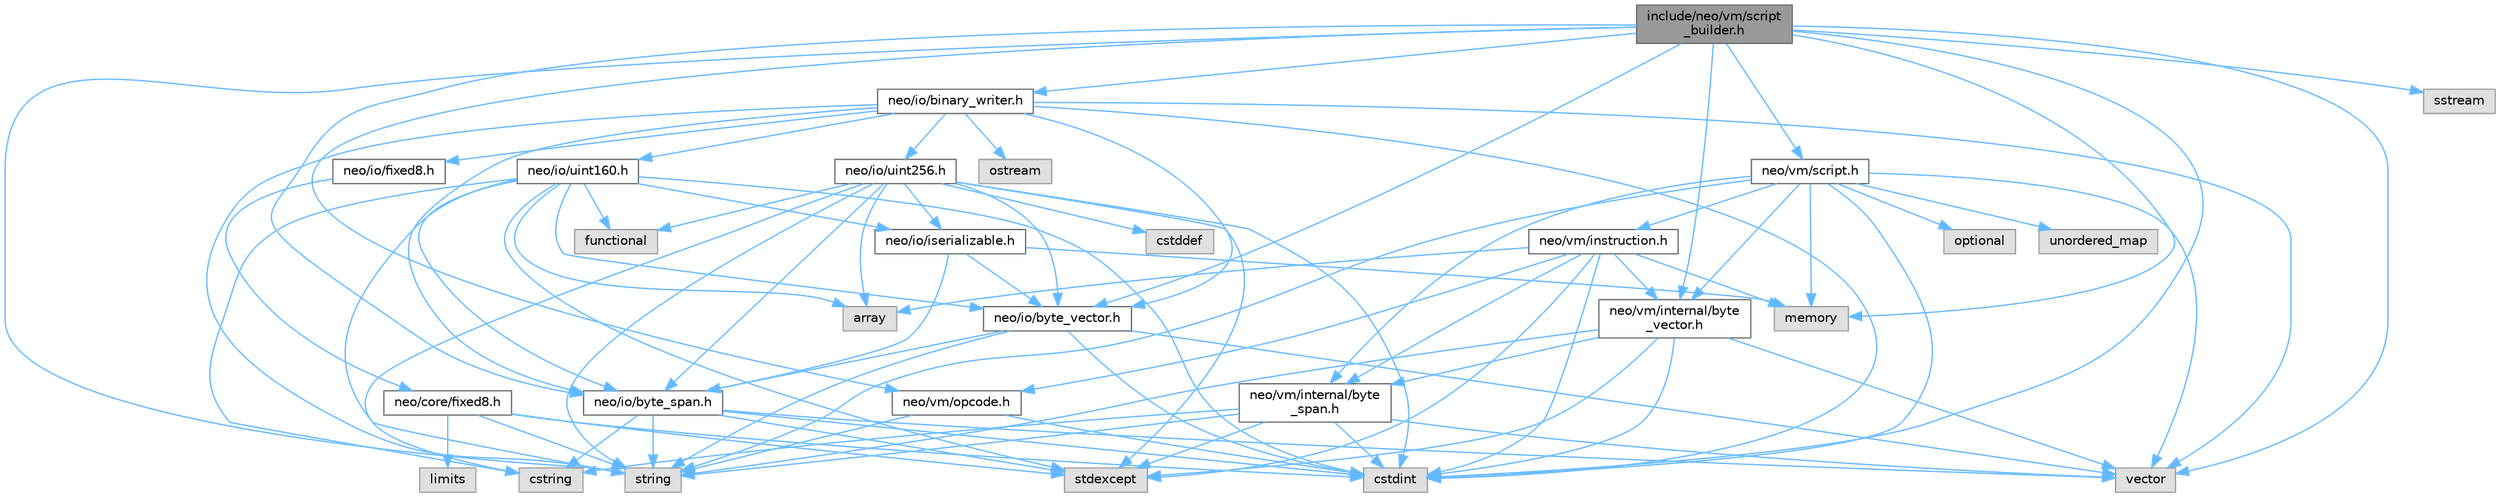 digraph "include/neo/vm/script_builder.h"
{
 // LATEX_PDF_SIZE
  bgcolor="transparent";
  edge [fontname=Helvetica,fontsize=10,labelfontname=Helvetica,labelfontsize=10];
  node [fontname=Helvetica,fontsize=10,shape=box,height=0.2,width=0.4];
  Node1 [id="Node000001",label="include/neo/vm/script\l_builder.h",height=0.2,width=0.4,color="gray40", fillcolor="grey60", style="filled", fontcolor="black",tooltip=" "];
  Node1 -> Node2 [id="edge85_Node000001_Node000002",color="steelblue1",style="solid",tooltip=" "];
  Node2 [id="Node000002",label="neo/io/binary_writer.h",height=0.2,width=0.4,color="grey40", fillcolor="white", style="filled",URL="$binary__writer_8h.html",tooltip=" "];
  Node2 -> Node3 [id="edge86_Node000002_Node000003",color="steelblue1",style="solid",tooltip=" "];
  Node3 [id="Node000003",label="neo/io/byte_span.h",height=0.2,width=0.4,color="grey40", fillcolor="white", style="filled",URL="$io_2byte__span_8h.html",tooltip=" "];
  Node3 -> Node4 [id="edge87_Node000003_Node000004",color="steelblue1",style="solid",tooltip=" "];
  Node4 [id="Node000004",label="cstdint",height=0.2,width=0.4,color="grey60", fillcolor="#E0E0E0", style="filled",tooltip=" "];
  Node3 -> Node5 [id="edge88_Node000003_Node000005",color="steelblue1",style="solid",tooltip=" "];
  Node5 [id="Node000005",label="cstring",height=0.2,width=0.4,color="grey60", fillcolor="#E0E0E0", style="filled",tooltip=" "];
  Node3 -> Node6 [id="edge89_Node000003_Node000006",color="steelblue1",style="solid",tooltip=" "];
  Node6 [id="Node000006",label="stdexcept",height=0.2,width=0.4,color="grey60", fillcolor="#E0E0E0", style="filled",tooltip=" "];
  Node3 -> Node7 [id="edge90_Node000003_Node000007",color="steelblue1",style="solid",tooltip=" "];
  Node7 [id="Node000007",label="string",height=0.2,width=0.4,color="grey60", fillcolor="#E0E0E0", style="filled",tooltip=" "];
  Node3 -> Node8 [id="edge91_Node000003_Node000008",color="steelblue1",style="solid",tooltip=" "];
  Node8 [id="Node000008",label="vector",height=0.2,width=0.4,color="grey60", fillcolor="#E0E0E0", style="filled",tooltip=" "];
  Node2 -> Node9 [id="edge92_Node000002_Node000009",color="steelblue1",style="solid",tooltip=" "];
  Node9 [id="Node000009",label="neo/io/byte_vector.h",height=0.2,width=0.4,color="grey40", fillcolor="white", style="filled",URL="$io_2byte__vector_8h.html",tooltip=" "];
  Node9 -> Node3 [id="edge93_Node000009_Node000003",color="steelblue1",style="solid",tooltip=" "];
  Node9 -> Node4 [id="edge94_Node000009_Node000004",color="steelblue1",style="solid",tooltip=" "];
  Node9 -> Node7 [id="edge95_Node000009_Node000007",color="steelblue1",style="solid",tooltip=" "];
  Node9 -> Node8 [id="edge96_Node000009_Node000008",color="steelblue1",style="solid",tooltip=" "];
  Node2 -> Node10 [id="edge97_Node000002_Node000010",color="steelblue1",style="solid",tooltip=" "];
  Node10 [id="Node000010",label="neo/io/fixed8.h",height=0.2,width=0.4,color="grey40", fillcolor="white", style="filled",URL="$io_2fixed8_8h.html",tooltip=" "];
  Node10 -> Node11 [id="edge98_Node000010_Node000011",color="steelblue1",style="solid",tooltip=" "];
  Node11 [id="Node000011",label="neo/core/fixed8.h",height=0.2,width=0.4,color="grey40", fillcolor="white", style="filled",URL="$core_2fixed8_8h.html",tooltip=" "];
  Node11 -> Node4 [id="edge99_Node000011_Node000004",color="steelblue1",style="solid",tooltip=" "];
  Node11 -> Node12 [id="edge100_Node000011_Node000012",color="steelblue1",style="solid",tooltip=" "];
  Node12 [id="Node000012",label="limits",height=0.2,width=0.4,color="grey60", fillcolor="#E0E0E0", style="filled",tooltip=" "];
  Node11 -> Node6 [id="edge101_Node000011_Node000006",color="steelblue1",style="solid",tooltip=" "];
  Node11 -> Node7 [id="edge102_Node000011_Node000007",color="steelblue1",style="solid",tooltip=" "];
  Node2 -> Node13 [id="edge103_Node000002_Node000013",color="steelblue1",style="solid",tooltip=" "];
  Node13 [id="Node000013",label="neo/io/uint160.h",height=0.2,width=0.4,color="grey40", fillcolor="white", style="filled",URL="$uint160_8h.html",tooltip=" "];
  Node13 -> Node3 [id="edge104_Node000013_Node000003",color="steelblue1",style="solid",tooltip=" "];
  Node13 -> Node9 [id="edge105_Node000013_Node000009",color="steelblue1",style="solid",tooltip=" "];
  Node13 -> Node14 [id="edge106_Node000013_Node000014",color="steelblue1",style="solid",tooltip=" "];
  Node14 [id="Node000014",label="neo/io/iserializable.h",height=0.2,width=0.4,color="grey40", fillcolor="white", style="filled",URL="$iserializable_8h.html",tooltip=" "];
  Node14 -> Node3 [id="edge107_Node000014_Node000003",color="steelblue1",style="solid",tooltip=" "];
  Node14 -> Node9 [id="edge108_Node000014_Node000009",color="steelblue1",style="solid",tooltip=" "];
  Node14 -> Node15 [id="edge109_Node000014_Node000015",color="steelblue1",style="solid",tooltip=" "];
  Node15 [id="Node000015",label="memory",height=0.2,width=0.4,color="grey60", fillcolor="#E0E0E0", style="filled",tooltip=" "];
  Node13 -> Node16 [id="edge110_Node000013_Node000016",color="steelblue1",style="solid",tooltip=" "];
  Node16 [id="Node000016",label="array",height=0.2,width=0.4,color="grey60", fillcolor="#E0E0E0", style="filled",tooltip=" "];
  Node13 -> Node4 [id="edge111_Node000013_Node000004",color="steelblue1",style="solid",tooltip=" "];
  Node13 -> Node5 [id="edge112_Node000013_Node000005",color="steelblue1",style="solid",tooltip=" "];
  Node13 -> Node17 [id="edge113_Node000013_Node000017",color="steelblue1",style="solid",tooltip=" "];
  Node17 [id="Node000017",label="functional",height=0.2,width=0.4,color="grey60", fillcolor="#E0E0E0", style="filled",tooltip=" "];
  Node13 -> Node6 [id="edge114_Node000013_Node000006",color="steelblue1",style="solid",tooltip=" "];
  Node13 -> Node7 [id="edge115_Node000013_Node000007",color="steelblue1",style="solid",tooltip=" "];
  Node2 -> Node18 [id="edge116_Node000002_Node000018",color="steelblue1",style="solid",tooltip=" "];
  Node18 [id="Node000018",label="neo/io/uint256.h",height=0.2,width=0.4,color="grey40", fillcolor="white", style="filled",URL="$uint256_8h.html",tooltip=" "];
  Node18 -> Node3 [id="edge117_Node000018_Node000003",color="steelblue1",style="solid",tooltip=" "];
  Node18 -> Node9 [id="edge118_Node000018_Node000009",color="steelblue1",style="solid",tooltip=" "];
  Node18 -> Node14 [id="edge119_Node000018_Node000014",color="steelblue1",style="solid",tooltip=" "];
  Node18 -> Node16 [id="edge120_Node000018_Node000016",color="steelblue1",style="solid",tooltip=" "];
  Node18 -> Node19 [id="edge121_Node000018_Node000019",color="steelblue1",style="solid",tooltip=" "];
  Node19 [id="Node000019",label="cstddef",height=0.2,width=0.4,color="grey60", fillcolor="#E0E0E0", style="filled",tooltip=" "];
  Node18 -> Node4 [id="edge122_Node000018_Node000004",color="steelblue1",style="solid",tooltip=" "];
  Node18 -> Node5 [id="edge123_Node000018_Node000005",color="steelblue1",style="solid",tooltip=" "];
  Node18 -> Node17 [id="edge124_Node000018_Node000017",color="steelblue1",style="solid",tooltip=" "];
  Node18 -> Node6 [id="edge125_Node000018_Node000006",color="steelblue1",style="solid",tooltip=" "];
  Node18 -> Node7 [id="edge126_Node000018_Node000007",color="steelblue1",style="solid",tooltip=" "];
  Node2 -> Node4 [id="edge127_Node000002_Node000004",color="steelblue1",style="solid",tooltip=" "];
  Node2 -> Node20 [id="edge128_Node000002_Node000020",color="steelblue1",style="solid",tooltip=" "];
  Node20 [id="Node000020",label="ostream",height=0.2,width=0.4,color="grey60", fillcolor="#E0E0E0", style="filled",tooltip=" "];
  Node2 -> Node7 [id="edge129_Node000002_Node000007",color="steelblue1",style="solid",tooltip=" "];
  Node2 -> Node8 [id="edge130_Node000002_Node000008",color="steelblue1",style="solid",tooltip=" "];
  Node1 -> Node3 [id="edge131_Node000001_Node000003",color="steelblue1",style="solid",tooltip=" "];
  Node1 -> Node9 [id="edge132_Node000001_Node000009",color="steelblue1",style="solid",tooltip=" "];
  Node1 -> Node21 [id="edge133_Node000001_Node000021",color="steelblue1",style="solid",tooltip=" "];
  Node21 [id="Node000021",label="neo/vm/internal/byte\l_vector.h",height=0.2,width=0.4,color="grey40", fillcolor="white", style="filled",URL="$vm_2internal_2byte__vector_8h.html",tooltip=" "];
  Node21 -> Node22 [id="edge134_Node000021_Node000022",color="steelblue1",style="solid",tooltip=" "];
  Node22 [id="Node000022",label="neo/vm/internal/byte\l_span.h",height=0.2,width=0.4,color="grey40", fillcolor="white", style="filled",URL="$vm_2internal_2byte__span_8h.html",tooltip=" "];
  Node22 -> Node4 [id="edge135_Node000022_Node000004",color="steelblue1",style="solid",tooltip=" "];
  Node22 -> Node5 [id="edge136_Node000022_Node000005",color="steelblue1",style="solid",tooltip=" "];
  Node22 -> Node6 [id="edge137_Node000022_Node000006",color="steelblue1",style="solid",tooltip=" "];
  Node22 -> Node7 [id="edge138_Node000022_Node000007",color="steelblue1",style="solid",tooltip=" "];
  Node22 -> Node8 [id="edge139_Node000022_Node000008",color="steelblue1",style="solid",tooltip=" "];
  Node21 -> Node4 [id="edge140_Node000021_Node000004",color="steelblue1",style="solid",tooltip=" "];
  Node21 -> Node6 [id="edge141_Node000021_Node000006",color="steelblue1",style="solid",tooltip=" "];
  Node21 -> Node7 [id="edge142_Node000021_Node000007",color="steelblue1",style="solid",tooltip=" "];
  Node21 -> Node8 [id="edge143_Node000021_Node000008",color="steelblue1",style="solid",tooltip=" "];
  Node1 -> Node23 [id="edge144_Node000001_Node000023",color="steelblue1",style="solid",tooltip=" "];
  Node23 [id="Node000023",label="neo/vm/opcode.h",height=0.2,width=0.4,color="grey40", fillcolor="white", style="filled",URL="$opcode_8h.html",tooltip=" "];
  Node23 -> Node4 [id="edge145_Node000023_Node000004",color="steelblue1",style="solid",tooltip=" "];
  Node23 -> Node7 [id="edge146_Node000023_Node000007",color="steelblue1",style="solid",tooltip=" "];
  Node1 -> Node24 [id="edge147_Node000001_Node000024",color="steelblue1",style="solid",tooltip=" "];
  Node24 [id="Node000024",label="neo/vm/script.h",height=0.2,width=0.4,color="grey40", fillcolor="white", style="filled",URL="$script_8h.html",tooltip=" "];
  Node24 -> Node25 [id="edge148_Node000024_Node000025",color="steelblue1",style="solid",tooltip=" "];
  Node25 [id="Node000025",label="neo/vm/instruction.h",height=0.2,width=0.4,color="grey40", fillcolor="white", style="filled",URL="$instruction_8h.html",tooltip=" "];
  Node25 -> Node22 [id="edge149_Node000025_Node000022",color="steelblue1",style="solid",tooltip=" "];
  Node25 -> Node21 [id="edge150_Node000025_Node000021",color="steelblue1",style="solid",tooltip=" "];
  Node25 -> Node23 [id="edge151_Node000025_Node000023",color="steelblue1",style="solid",tooltip=" "];
  Node25 -> Node16 [id="edge152_Node000025_Node000016",color="steelblue1",style="solid",tooltip=" "];
  Node25 -> Node4 [id="edge153_Node000025_Node000004",color="steelblue1",style="solid",tooltip=" "];
  Node25 -> Node15 [id="edge154_Node000025_Node000015",color="steelblue1",style="solid",tooltip=" "];
  Node25 -> Node6 [id="edge155_Node000025_Node000006",color="steelblue1",style="solid",tooltip=" "];
  Node24 -> Node22 [id="edge156_Node000024_Node000022",color="steelblue1",style="solid",tooltip=" "];
  Node24 -> Node21 [id="edge157_Node000024_Node000021",color="steelblue1",style="solid",tooltip=" "];
  Node24 -> Node4 [id="edge158_Node000024_Node000004",color="steelblue1",style="solid",tooltip=" "];
  Node24 -> Node15 [id="edge159_Node000024_Node000015",color="steelblue1",style="solid",tooltip=" "];
  Node24 -> Node26 [id="edge160_Node000024_Node000026",color="steelblue1",style="solid",tooltip=" "];
  Node26 [id="Node000026",label="optional",height=0.2,width=0.4,color="grey60", fillcolor="#E0E0E0", style="filled",tooltip=" "];
  Node24 -> Node7 [id="edge161_Node000024_Node000007",color="steelblue1",style="solid",tooltip=" "];
  Node24 -> Node27 [id="edge162_Node000024_Node000027",color="steelblue1",style="solid",tooltip=" "];
  Node27 [id="Node000027",label="unordered_map",height=0.2,width=0.4,color="grey60", fillcolor="#E0E0E0", style="filled",tooltip=" "];
  Node24 -> Node8 [id="edge163_Node000024_Node000008",color="steelblue1",style="solid",tooltip=" "];
  Node1 -> Node4 [id="edge164_Node000001_Node000004",color="steelblue1",style="solid",tooltip=" "];
  Node1 -> Node15 [id="edge165_Node000001_Node000015",color="steelblue1",style="solid",tooltip=" "];
  Node1 -> Node28 [id="edge166_Node000001_Node000028",color="steelblue1",style="solid",tooltip=" "];
  Node28 [id="Node000028",label="sstream",height=0.2,width=0.4,color="grey60", fillcolor="#E0E0E0", style="filled",tooltip=" "];
  Node1 -> Node7 [id="edge167_Node000001_Node000007",color="steelblue1",style="solid",tooltip=" "];
  Node1 -> Node8 [id="edge168_Node000001_Node000008",color="steelblue1",style="solid",tooltip=" "];
}

